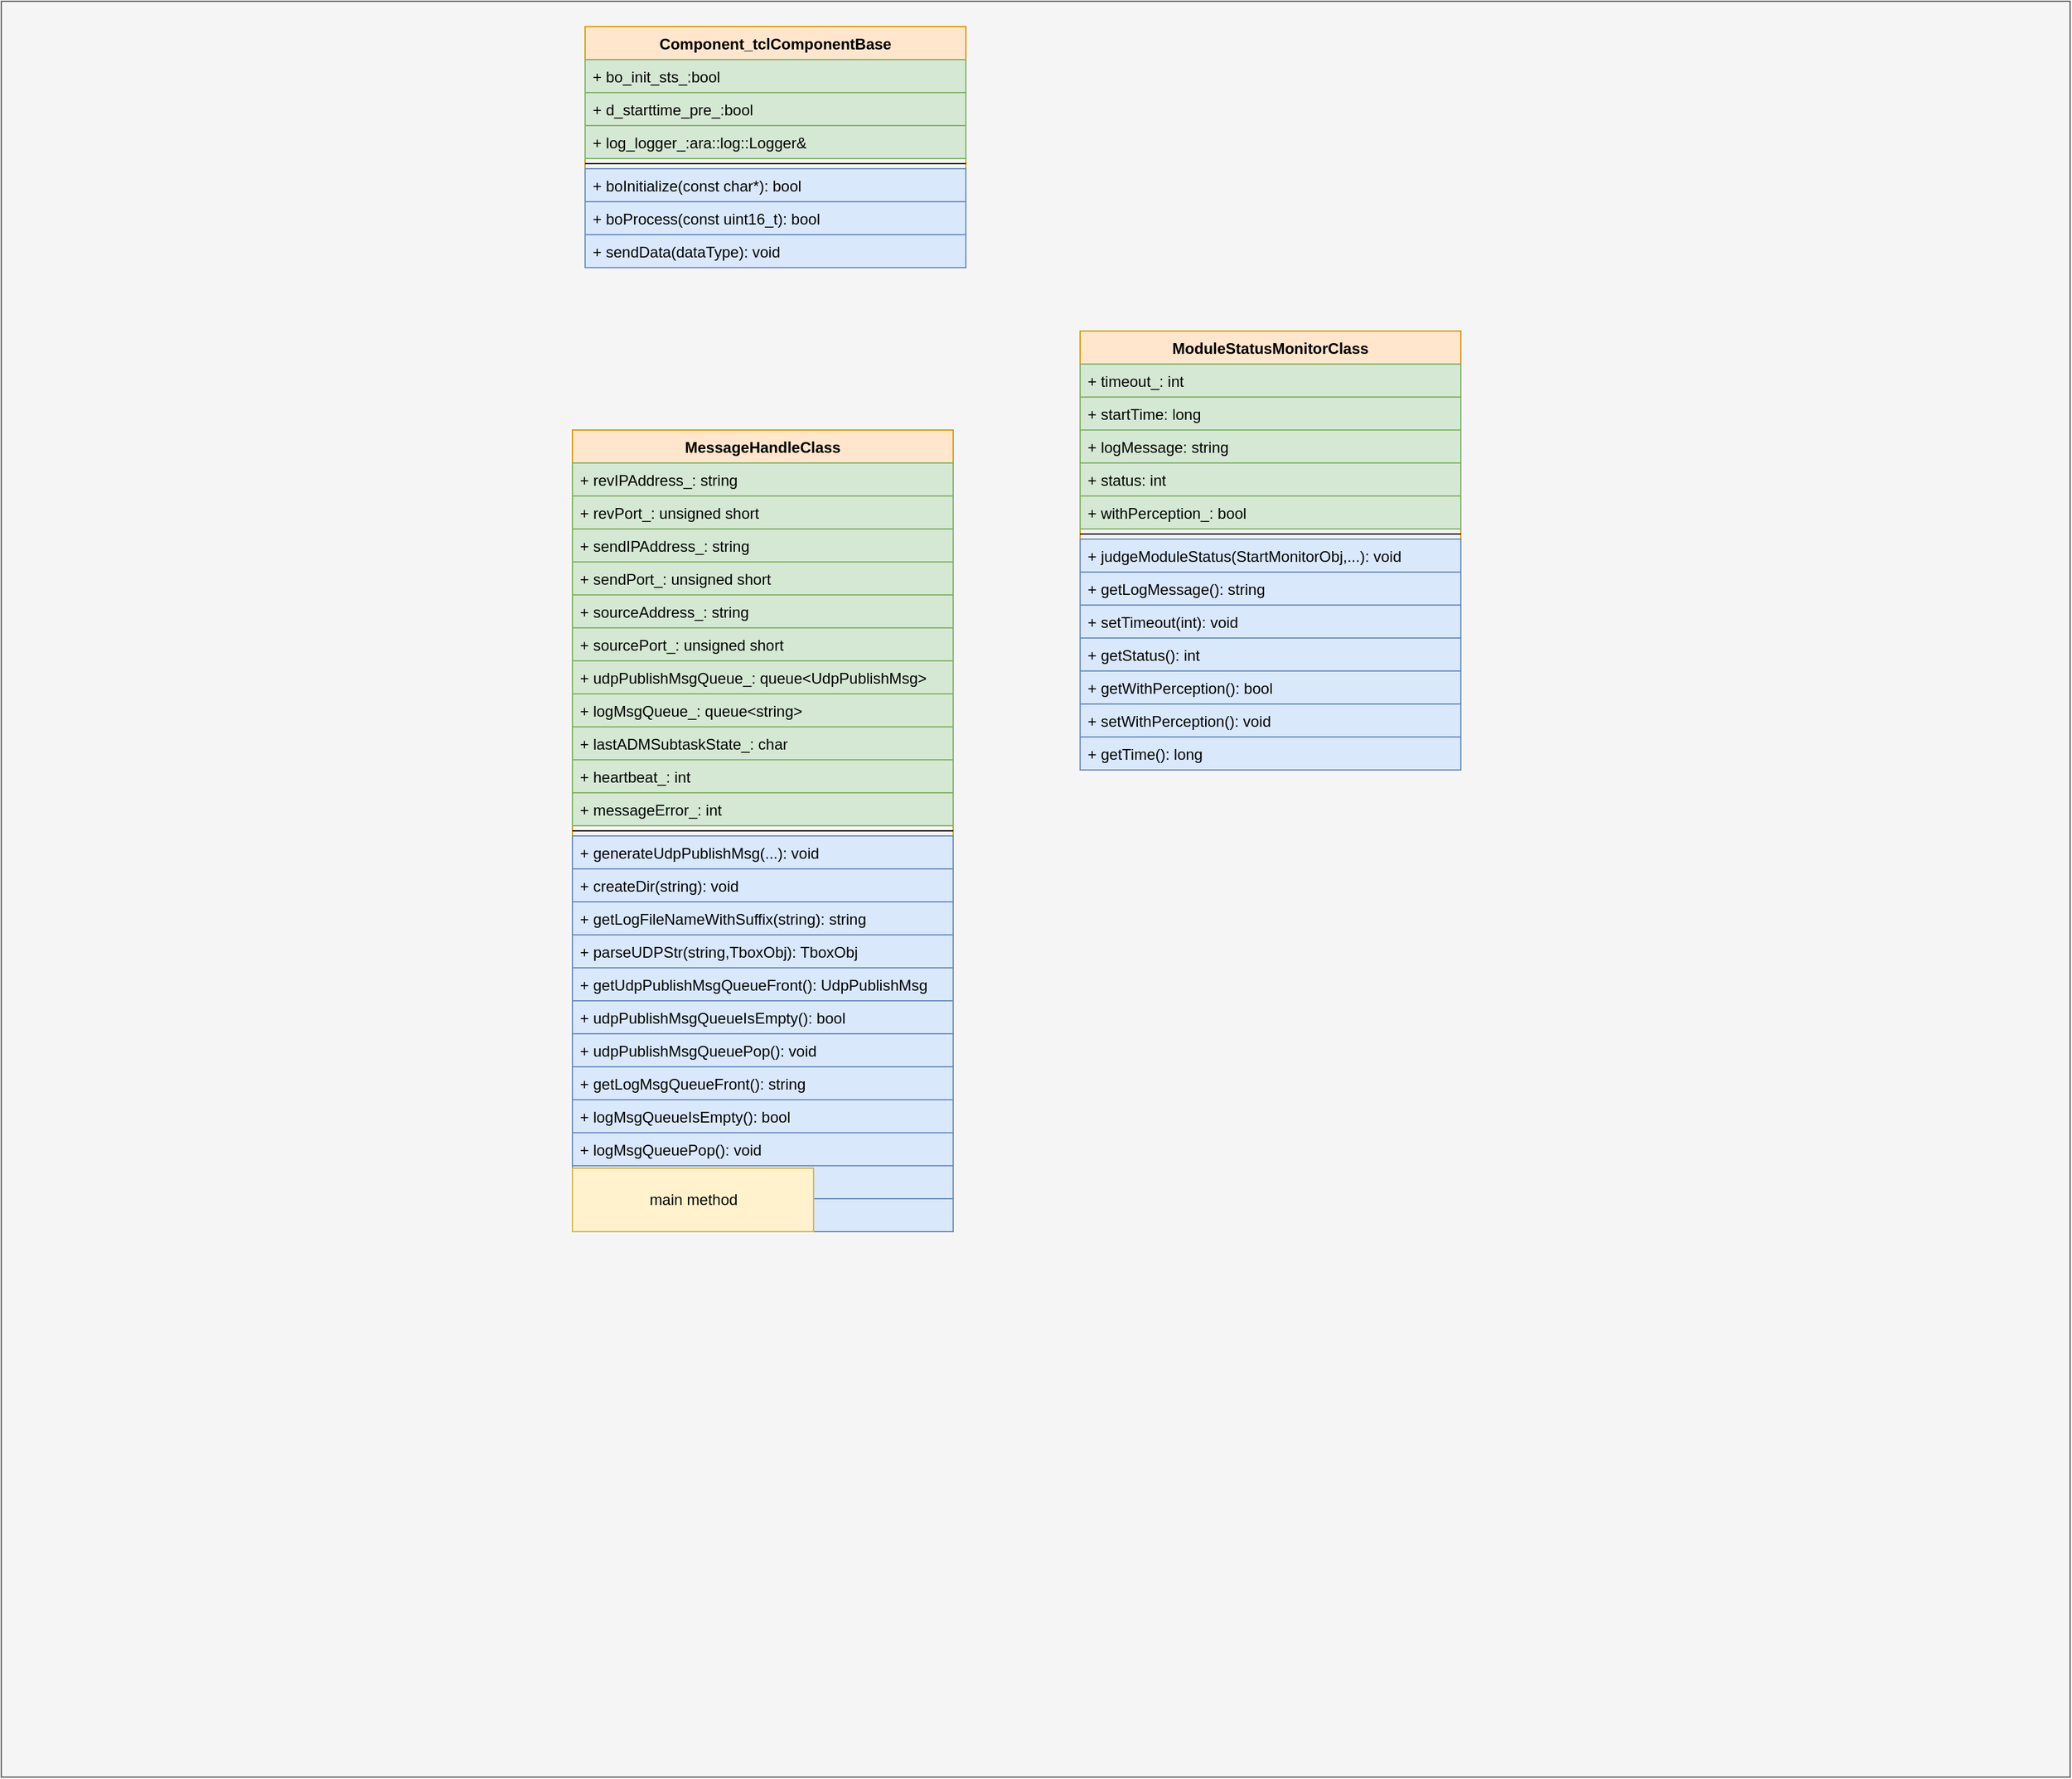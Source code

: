 <mxfile version="21.0.2" type="github">
  <diagram id="OJYYb_9SSu5JKfMCdYpM" name="第 1 页">
    <mxGraphModel dx="1050" dy="580" grid="1" gridSize="10" guides="1" tooltips="1" connect="1" arrows="1" fold="1" page="1" pageScale="1" pageWidth="1200" pageHeight="1600" math="0" shadow="0">
      <root>
        <mxCell id="0" />
        <mxCell id="1" parent="0" />
        <mxCell id="mhRZEJvQ30FoYJ7Jb0JR-1" value="" style="html=1;fillColor=#f5f5f5;fontColor=#333333;strokeColor=#666666;" parent="1" vertex="1">
          <mxGeometry x="10" y="10" width="1630" height="1400" as="geometry" />
        </mxCell>
        <mxCell id="mhRZEJvQ30FoYJ7Jb0JR-2" value="Component_tclComponentBase" style="swimlane;fontStyle=1;align=center;verticalAlign=top;childLayout=stackLayout;horizontal=1;startSize=26;horizontalStack=0;resizeParent=1;resizeParentMax=0;resizeLast=0;collapsible=1;marginBottom=0;fillColor=#ffe6cc;strokeColor=#d79b00;" parent="1" vertex="1">
          <mxGeometry x="470" y="30" width="300" height="190" as="geometry" />
        </mxCell>
        <mxCell id="mhRZEJvQ30FoYJ7Jb0JR-3" value="+ bo_init_sts_:bool " style="text;strokeColor=#82b366;fillColor=#d5e8d4;align=left;verticalAlign=top;spacingLeft=4;spacingRight=4;overflow=hidden;rotatable=0;points=[[0,0.5],[1,0.5]];portConstraint=eastwest;" parent="mhRZEJvQ30FoYJ7Jb0JR-2" vertex="1">
          <mxGeometry y="26" width="300" height="26" as="geometry" />
        </mxCell>
        <mxCell id="mhRZEJvQ30FoYJ7Jb0JR-80" value="+ d_starttime_pre_:bool " style="text;strokeColor=#82b366;fillColor=#d5e8d4;align=left;verticalAlign=top;spacingLeft=4;spacingRight=4;overflow=hidden;rotatable=0;points=[[0,0.5],[1,0.5]];portConstraint=eastwest;" parent="mhRZEJvQ30FoYJ7Jb0JR-2" vertex="1">
          <mxGeometry y="52" width="300" height="26" as="geometry" />
        </mxCell>
        <mxCell id="L8TbZ2yKhSUSz7jvdjla-1" value="+ log_logger_:ara::log::Logger&amp;" style="text;strokeColor=#82b366;fillColor=#d5e8d4;align=left;verticalAlign=top;spacingLeft=4;spacingRight=4;overflow=hidden;rotatable=0;points=[[0,0.5],[1,0.5]];portConstraint=eastwest;" vertex="1" parent="mhRZEJvQ30FoYJ7Jb0JR-2">
          <mxGeometry y="78" width="300" height="26" as="geometry" />
        </mxCell>
        <mxCell id="mhRZEJvQ30FoYJ7Jb0JR-4" value="" style="line;strokeWidth=1;fillColor=none;align=left;verticalAlign=middle;spacingTop=-1;spacingLeft=3;spacingRight=3;rotatable=0;labelPosition=right;points=[];portConstraint=eastwest;" parent="mhRZEJvQ30FoYJ7Jb0JR-2" vertex="1">
          <mxGeometry y="104" width="300" height="8" as="geometry" />
        </mxCell>
        <mxCell id="mhRZEJvQ30FoYJ7Jb0JR-5" value="+ boInitialize(const char*): bool" style="text;strokeColor=#6c8ebf;fillColor=#dae8fc;align=left;verticalAlign=top;spacingLeft=4;spacingRight=4;overflow=hidden;rotatable=0;points=[[0,0.5],[1,0.5]];portConstraint=eastwest;" parent="mhRZEJvQ30FoYJ7Jb0JR-2" vertex="1">
          <mxGeometry y="112" width="300" height="26" as="geometry" />
        </mxCell>
        <mxCell id="mhRZEJvQ30FoYJ7Jb0JR-6" value="+ boProcess(const uint16_t): bool" style="text;strokeColor=#6c8ebf;fillColor=#dae8fc;align=left;verticalAlign=top;spacingLeft=4;spacingRight=4;overflow=hidden;rotatable=0;points=[[0,0.5],[1,0.5]];portConstraint=eastwest;" parent="mhRZEJvQ30FoYJ7Jb0JR-2" vertex="1">
          <mxGeometry y="138" width="300" height="26" as="geometry" />
        </mxCell>
        <mxCell id="mhRZEJvQ30FoYJ7Jb0JR-7" value="+ sendData(dataType): void" style="text;strokeColor=#6c8ebf;fillColor=#dae8fc;align=left;verticalAlign=top;spacingLeft=4;spacingRight=4;overflow=hidden;rotatable=0;points=[[0,0.5],[1,0.5]];portConstraint=eastwest;" parent="mhRZEJvQ30FoYJ7Jb0JR-2" vertex="1">
          <mxGeometry y="164" width="300" height="26" as="geometry" />
        </mxCell>
        <mxCell id="mhRZEJvQ30FoYJ7Jb0JR-8" value="MessageHandleClass" style="swimlane;fontStyle=1;align=center;verticalAlign=top;childLayout=stackLayout;horizontal=1;startSize=26;horizontalStack=0;resizeParent=1;resizeParentMax=0;resizeLast=0;collapsible=1;marginBottom=0;fillColor=#ffe6cc;strokeColor=#d79b00;" parent="1" vertex="1">
          <mxGeometry x="460" y="348" width="300" height="632" as="geometry">
            <mxRectangle x="60" y="38" width="160" height="30" as="alternateBounds" />
          </mxGeometry>
        </mxCell>
        <mxCell id="mhRZEJvQ30FoYJ7Jb0JR-9" value="+ revIPAddress_: string" style="text;strokeColor=#82b366;fillColor=#d5e8d4;align=left;verticalAlign=top;spacingLeft=4;spacingRight=4;overflow=hidden;rotatable=0;points=[[0,0.5],[1,0.5]];portConstraint=eastwest;" parent="mhRZEJvQ30FoYJ7Jb0JR-8" vertex="1">
          <mxGeometry y="26" width="300" height="26" as="geometry" />
        </mxCell>
        <mxCell id="mhRZEJvQ30FoYJ7Jb0JR-10" value="+ revPort_: unsigned short" style="text;strokeColor=#82b366;fillColor=#d5e8d4;align=left;verticalAlign=top;spacingLeft=4;spacingRight=4;overflow=hidden;rotatable=0;points=[[0,0.5],[1,0.5]];portConstraint=eastwest;" parent="mhRZEJvQ30FoYJ7Jb0JR-8" vertex="1">
          <mxGeometry y="52" width="300" height="26" as="geometry" />
        </mxCell>
        <mxCell id="mhRZEJvQ30FoYJ7Jb0JR-11" value="+ sendIPAddress_: string" style="text;strokeColor=#82b366;fillColor=#d5e8d4;align=left;verticalAlign=top;spacingLeft=4;spacingRight=4;overflow=hidden;rotatable=0;points=[[0,0.5],[1,0.5]];portConstraint=eastwest;" parent="mhRZEJvQ30FoYJ7Jb0JR-8" vertex="1">
          <mxGeometry y="78" width="300" height="26" as="geometry" />
        </mxCell>
        <mxCell id="mhRZEJvQ30FoYJ7Jb0JR-12" value="+ sendPort_: unsigned short" style="text;strokeColor=#82b366;fillColor=#d5e8d4;align=left;verticalAlign=top;spacingLeft=4;spacingRight=4;overflow=hidden;rotatable=0;points=[[0,0.5],[1,0.5]];portConstraint=eastwest;" parent="mhRZEJvQ30FoYJ7Jb0JR-8" vertex="1">
          <mxGeometry y="104" width="300" height="26" as="geometry" />
        </mxCell>
        <mxCell id="mhRZEJvQ30FoYJ7Jb0JR-13" value="+ sourceAddress_: string" style="text;strokeColor=#82b366;fillColor=#d5e8d4;align=left;verticalAlign=top;spacingLeft=4;spacingRight=4;overflow=hidden;rotatable=0;points=[[0,0.5],[1,0.5]];portConstraint=eastwest;" parent="mhRZEJvQ30FoYJ7Jb0JR-8" vertex="1">
          <mxGeometry y="130" width="300" height="26" as="geometry" />
        </mxCell>
        <mxCell id="mhRZEJvQ30FoYJ7Jb0JR-14" value="+ sourcePort_: unsigned short" style="text;strokeColor=#82b366;fillColor=#d5e8d4;align=left;verticalAlign=top;spacingLeft=4;spacingRight=4;overflow=hidden;rotatable=0;points=[[0,0.5],[1,0.5]];portConstraint=eastwest;" parent="mhRZEJvQ30FoYJ7Jb0JR-8" vertex="1">
          <mxGeometry y="156" width="300" height="26" as="geometry" />
        </mxCell>
        <mxCell id="mhRZEJvQ30FoYJ7Jb0JR-15" value="+ udpPublishMsgQueue_: queue&lt;UdpPublishMsg&gt;" style="text;strokeColor=#82b366;fillColor=#d5e8d4;align=left;verticalAlign=top;spacingLeft=4;spacingRight=4;overflow=hidden;rotatable=0;points=[[0,0.5],[1,0.5]];portConstraint=eastwest;" parent="mhRZEJvQ30FoYJ7Jb0JR-8" vertex="1">
          <mxGeometry y="182" width="300" height="26" as="geometry" />
        </mxCell>
        <mxCell id="mhRZEJvQ30FoYJ7Jb0JR-16" value="+ logMsgQueue_: queue&lt;string&gt;" style="text;strokeColor=#82b366;fillColor=#d5e8d4;align=left;verticalAlign=top;spacingLeft=4;spacingRight=4;overflow=hidden;rotatable=0;points=[[0,0.5],[1,0.5]];portConstraint=eastwest;" parent="mhRZEJvQ30FoYJ7Jb0JR-8" vertex="1">
          <mxGeometry y="208" width="300" height="26" as="geometry" />
        </mxCell>
        <mxCell id="mhRZEJvQ30FoYJ7Jb0JR-17" value="+ lastADMSubtaskState_: char" style="text;strokeColor=#82b366;fillColor=#d5e8d4;align=left;verticalAlign=top;spacingLeft=4;spacingRight=4;overflow=hidden;rotatable=0;points=[[0,0.5],[1,0.5]];portConstraint=eastwest;" parent="mhRZEJvQ30FoYJ7Jb0JR-8" vertex="1">
          <mxGeometry y="234" width="300" height="26" as="geometry" />
        </mxCell>
        <mxCell id="mhRZEJvQ30FoYJ7Jb0JR-18" value="+ heartbeat_: int" style="text;strokeColor=#82b366;fillColor=#d5e8d4;align=left;verticalAlign=top;spacingLeft=4;spacingRight=4;overflow=hidden;rotatable=0;points=[[0,0.5],[1,0.5]];portConstraint=eastwest;" parent="mhRZEJvQ30FoYJ7Jb0JR-8" vertex="1">
          <mxGeometry y="260" width="300" height="26" as="geometry" />
        </mxCell>
        <mxCell id="mhRZEJvQ30FoYJ7Jb0JR-19" value="+ messageError_: int" style="text;strokeColor=#82b366;fillColor=#d5e8d4;align=left;verticalAlign=top;spacingLeft=4;spacingRight=4;overflow=hidden;rotatable=0;points=[[0,0.5],[1,0.5]];portConstraint=eastwest;" parent="mhRZEJvQ30FoYJ7Jb0JR-8" vertex="1">
          <mxGeometry y="286" width="300" height="26" as="geometry" />
        </mxCell>
        <mxCell id="mhRZEJvQ30FoYJ7Jb0JR-20" value="" style="line;strokeWidth=1;fillColor=none;align=left;verticalAlign=middle;spacingTop=-1;spacingLeft=3;spacingRight=3;rotatable=0;labelPosition=right;points=[];portConstraint=eastwest;" parent="mhRZEJvQ30FoYJ7Jb0JR-8" vertex="1">
          <mxGeometry y="312" width="300" height="8" as="geometry" />
        </mxCell>
        <mxCell id="mhRZEJvQ30FoYJ7Jb0JR-21" value="+ generateUdpPublishMsg(...): void" style="text;strokeColor=#6c8ebf;fillColor=#dae8fc;align=left;verticalAlign=top;spacingLeft=4;spacingRight=4;overflow=hidden;rotatable=0;points=[[0,0.5],[1,0.5]];portConstraint=eastwest;" parent="mhRZEJvQ30FoYJ7Jb0JR-8" vertex="1">
          <mxGeometry y="320" width="300" height="26" as="geometry" />
        </mxCell>
        <mxCell id="mhRZEJvQ30FoYJ7Jb0JR-22" value="+ createDir(string): void" style="text;strokeColor=#6c8ebf;fillColor=#dae8fc;align=left;verticalAlign=top;spacingLeft=4;spacingRight=4;overflow=hidden;rotatable=0;points=[[0,0.5],[1,0.5]];portConstraint=eastwest;" parent="mhRZEJvQ30FoYJ7Jb0JR-8" vertex="1">
          <mxGeometry y="346" width="300" height="26" as="geometry" />
        </mxCell>
        <mxCell id="mhRZEJvQ30FoYJ7Jb0JR-23" value="+ getLogFileNameWithSuffix(string): string" style="text;strokeColor=#6c8ebf;fillColor=#dae8fc;align=left;verticalAlign=top;spacingLeft=4;spacingRight=4;overflow=hidden;rotatable=0;points=[[0,0.5],[1,0.5]];portConstraint=eastwest;" parent="mhRZEJvQ30FoYJ7Jb0JR-8" vertex="1">
          <mxGeometry y="372" width="300" height="26" as="geometry" />
        </mxCell>
        <mxCell id="mhRZEJvQ30FoYJ7Jb0JR-24" value="+ parseUDPStr(string,TboxObj): TboxObj" style="text;strokeColor=#6c8ebf;fillColor=#dae8fc;align=left;verticalAlign=top;spacingLeft=4;spacingRight=4;overflow=hidden;rotatable=0;points=[[0,0.5],[1,0.5]];portConstraint=eastwest;" parent="mhRZEJvQ30FoYJ7Jb0JR-8" vertex="1">
          <mxGeometry y="398" width="300" height="26" as="geometry" />
        </mxCell>
        <mxCell id="mhRZEJvQ30FoYJ7Jb0JR-25" value="+ getUdpPublishMsgQueueFront(): UdpPublishMsg" style="text;strokeColor=#6c8ebf;fillColor=#dae8fc;align=left;verticalAlign=top;spacingLeft=4;spacingRight=4;overflow=hidden;rotatable=0;points=[[0,0.5],[1,0.5]];portConstraint=eastwest;" parent="mhRZEJvQ30FoYJ7Jb0JR-8" vertex="1">
          <mxGeometry y="424" width="300" height="26" as="geometry" />
        </mxCell>
        <mxCell id="mhRZEJvQ30FoYJ7Jb0JR-26" value="+ udpPublishMsgQueueIsEmpty(): bool" style="text;strokeColor=#6c8ebf;fillColor=#dae8fc;align=left;verticalAlign=top;spacingLeft=4;spacingRight=4;overflow=hidden;rotatable=0;points=[[0,0.5],[1,0.5]];portConstraint=eastwest;" parent="mhRZEJvQ30FoYJ7Jb0JR-8" vertex="1">
          <mxGeometry y="450" width="300" height="26" as="geometry" />
        </mxCell>
        <mxCell id="mhRZEJvQ30FoYJ7Jb0JR-27" value="+ udpPublishMsgQueuePop(): void" style="text;strokeColor=#6c8ebf;fillColor=#dae8fc;align=left;verticalAlign=top;spacingLeft=4;spacingRight=4;overflow=hidden;rotatable=0;points=[[0,0.5],[1,0.5]];portConstraint=eastwest;" parent="mhRZEJvQ30FoYJ7Jb0JR-8" vertex="1">
          <mxGeometry y="476" width="300" height="26" as="geometry" />
        </mxCell>
        <mxCell id="mhRZEJvQ30FoYJ7Jb0JR-28" value="+ getLogMsgQueueFront(): string" style="text;strokeColor=#6c8ebf;fillColor=#dae8fc;align=left;verticalAlign=top;spacingLeft=4;spacingRight=4;overflow=hidden;rotatable=0;points=[[0,0.5],[1,0.5]];portConstraint=eastwest;" parent="mhRZEJvQ30FoYJ7Jb0JR-8" vertex="1">
          <mxGeometry y="502" width="300" height="26" as="geometry" />
        </mxCell>
        <mxCell id="mhRZEJvQ30FoYJ7Jb0JR-29" value="+ logMsgQueueIsEmpty(): bool" style="text;strokeColor=#6c8ebf;fillColor=#dae8fc;align=left;verticalAlign=top;spacingLeft=4;spacingRight=4;overflow=hidden;rotatable=0;points=[[0,0.5],[1,0.5]];portConstraint=eastwest;" parent="mhRZEJvQ30FoYJ7Jb0JR-8" vertex="1">
          <mxGeometry y="528" width="300" height="26" as="geometry" />
        </mxCell>
        <mxCell id="mhRZEJvQ30FoYJ7Jb0JR-30" value="+ logMsgQueuePop(): void" style="text;strokeColor=#6c8ebf;fillColor=#dae8fc;align=left;verticalAlign=top;spacingLeft=4;spacingRight=4;overflow=hidden;rotatable=0;points=[[0,0.5],[1,0.5]];portConstraint=eastwest;" parent="mhRZEJvQ30FoYJ7Jb0JR-8" vertex="1">
          <mxGeometry y="554" width="300" height="26" as="geometry" />
        </mxCell>
        <mxCell id="mhRZEJvQ30FoYJ7Jb0JR-31" value="+ logMsgQueuePush(): void" style="text;strokeColor=#6c8ebf;fillColor=#dae8fc;align=left;verticalAlign=top;spacingLeft=4;spacingRight=4;overflow=hidden;rotatable=0;points=[[0,0.5],[1,0.5]];portConstraint=eastwest;" parent="mhRZEJvQ30FoYJ7Jb0JR-8" vertex="1">
          <mxGeometry y="580" width="300" height="26" as="geometry" />
        </mxCell>
        <mxCell id="mhRZEJvQ30FoYJ7Jb0JR-32" value="+ get()  set(dataType)" style="text;strokeColor=#6c8ebf;fillColor=#dae8fc;align=left;verticalAlign=top;spacingLeft=4;spacingRight=4;overflow=hidden;rotatable=0;points=[[0,0.5],[1,0.5]];portConstraint=eastwest;" parent="mhRZEJvQ30FoYJ7Jb0JR-8" vertex="1">
          <mxGeometry y="606" width="300" height="26" as="geometry" />
        </mxCell>
        <mxCell id="mhRZEJvQ30FoYJ7Jb0JR-33" value="ModuleStatusMonitorClass" style="swimlane;fontStyle=1;align=center;verticalAlign=top;childLayout=stackLayout;horizontal=1;startSize=26;horizontalStack=0;resizeParent=1;resizeParentMax=0;resizeLast=0;collapsible=1;marginBottom=0;fillColor=#ffe6cc;strokeColor=#d79b00;" parent="1" vertex="1">
          <mxGeometry x="860" y="270" width="300" height="346" as="geometry" />
        </mxCell>
        <mxCell id="mhRZEJvQ30FoYJ7Jb0JR-34" value="+ timeout_: int" style="text;strokeColor=#82b366;fillColor=#d5e8d4;align=left;verticalAlign=top;spacingLeft=4;spacingRight=4;overflow=hidden;rotatable=0;points=[[0,0.5],[1,0.5]];portConstraint=eastwest;" parent="mhRZEJvQ30FoYJ7Jb0JR-33" vertex="1">
          <mxGeometry y="26" width="300" height="26" as="geometry" />
        </mxCell>
        <mxCell id="mhRZEJvQ30FoYJ7Jb0JR-35" value="+ startTime: long" style="text;strokeColor=#82b366;fillColor=#d5e8d4;align=left;verticalAlign=top;spacingLeft=4;spacingRight=4;overflow=hidden;rotatable=0;points=[[0,0.5],[1,0.5]];portConstraint=eastwest;" parent="mhRZEJvQ30FoYJ7Jb0JR-33" vertex="1">
          <mxGeometry y="52" width="300" height="26" as="geometry" />
        </mxCell>
        <mxCell id="mhRZEJvQ30FoYJ7Jb0JR-36" value="+ logMessage: string" style="text;strokeColor=#82b366;fillColor=#d5e8d4;align=left;verticalAlign=top;spacingLeft=4;spacingRight=4;overflow=hidden;rotatable=0;points=[[0,0.5],[1,0.5]];portConstraint=eastwest;" parent="mhRZEJvQ30FoYJ7Jb0JR-33" vertex="1">
          <mxGeometry y="78" width="300" height="26" as="geometry" />
        </mxCell>
        <mxCell id="mhRZEJvQ30FoYJ7Jb0JR-37" value="+ status: int" style="text;strokeColor=#82b366;fillColor=#d5e8d4;align=left;verticalAlign=top;spacingLeft=4;spacingRight=4;overflow=hidden;rotatable=0;points=[[0,0.5],[1,0.5]];portConstraint=eastwest;" parent="mhRZEJvQ30FoYJ7Jb0JR-33" vertex="1">
          <mxGeometry y="104" width="300" height="26" as="geometry" />
        </mxCell>
        <mxCell id="mhRZEJvQ30FoYJ7Jb0JR-38" value="+ withPerception_: bool" style="text;strokeColor=#82b366;fillColor=#d5e8d4;align=left;verticalAlign=top;spacingLeft=4;spacingRight=4;overflow=hidden;rotatable=0;points=[[0,0.5],[1,0.5]];portConstraint=eastwest;" parent="mhRZEJvQ30FoYJ7Jb0JR-33" vertex="1">
          <mxGeometry y="130" width="300" height="26" as="geometry" />
        </mxCell>
        <mxCell id="mhRZEJvQ30FoYJ7Jb0JR-39" value="" style="line;strokeWidth=1;fillColor=none;align=left;verticalAlign=middle;spacingTop=-1;spacingLeft=3;spacingRight=3;rotatable=0;labelPosition=right;points=[];portConstraint=eastwest;" parent="mhRZEJvQ30FoYJ7Jb0JR-33" vertex="1">
          <mxGeometry y="156" width="300" height="8" as="geometry" />
        </mxCell>
        <mxCell id="mhRZEJvQ30FoYJ7Jb0JR-40" value="+ judgeModuleStatus(StartMonitorObj,...): void" style="text;strokeColor=#6c8ebf;fillColor=#dae8fc;align=left;verticalAlign=top;spacingLeft=4;spacingRight=4;overflow=hidden;rotatable=0;points=[[0,0.5],[1,0.5]];portConstraint=eastwest;" parent="mhRZEJvQ30FoYJ7Jb0JR-33" vertex="1">
          <mxGeometry y="164" width="300" height="26" as="geometry" />
        </mxCell>
        <mxCell id="mhRZEJvQ30FoYJ7Jb0JR-41" value="+ getLogMessage(): string" style="text;strokeColor=#6c8ebf;fillColor=#dae8fc;align=left;verticalAlign=top;spacingLeft=4;spacingRight=4;overflow=hidden;rotatable=0;points=[[0,0.5],[1,0.5]];portConstraint=eastwest;" parent="mhRZEJvQ30FoYJ7Jb0JR-33" vertex="1">
          <mxGeometry y="190" width="300" height="26" as="geometry" />
        </mxCell>
        <mxCell id="mhRZEJvQ30FoYJ7Jb0JR-42" value="+ setTimeout(int): void" style="text;strokeColor=#6c8ebf;fillColor=#dae8fc;align=left;verticalAlign=top;spacingLeft=4;spacingRight=4;overflow=hidden;rotatable=0;points=[[0,0.5],[1,0.5]];portConstraint=eastwest;" parent="mhRZEJvQ30FoYJ7Jb0JR-33" vertex="1">
          <mxGeometry y="216" width="300" height="26" as="geometry" />
        </mxCell>
        <mxCell id="mhRZEJvQ30FoYJ7Jb0JR-43" value="+ getStatus(): int" style="text;strokeColor=#6c8ebf;fillColor=#dae8fc;align=left;verticalAlign=top;spacingLeft=4;spacingRight=4;overflow=hidden;rotatable=0;points=[[0,0.5],[1,0.5]];portConstraint=eastwest;" parent="mhRZEJvQ30FoYJ7Jb0JR-33" vertex="1">
          <mxGeometry y="242" width="300" height="26" as="geometry" />
        </mxCell>
        <mxCell id="mhRZEJvQ30FoYJ7Jb0JR-44" value="+ getWithPerception(): bool" style="text;strokeColor=#6c8ebf;fillColor=#dae8fc;align=left;verticalAlign=top;spacingLeft=4;spacingRight=4;overflow=hidden;rotatable=0;points=[[0,0.5],[1,0.5]];portConstraint=eastwest;" parent="mhRZEJvQ30FoYJ7Jb0JR-33" vertex="1">
          <mxGeometry y="268" width="300" height="26" as="geometry" />
        </mxCell>
        <mxCell id="mhRZEJvQ30FoYJ7Jb0JR-45" value="+ setWithPerception(): void" style="text;strokeColor=#6c8ebf;fillColor=#dae8fc;align=left;verticalAlign=top;spacingLeft=4;spacingRight=4;overflow=hidden;rotatable=0;points=[[0,0.5],[1,0.5]];portConstraint=eastwest;" parent="mhRZEJvQ30FoYJ7Jb0JR-33" vertex="1">
          <mxGeometry y="294" width="300" height="26" as="geometry" />
        </mxCell>
        <mxCell id="mhRZEJvQ30FoYJ7Jb0JR-46" value="+ getTime(): long" style="text;strokeColor=#6c8ebf;fillColor=#dae8fc;align=left;verticalAlign=top;spacingLeft=4;spacingRight=4;overflow=hidden;rotatable=0;points=[[0,0.5],[1,0.5]];portConstraint=eastwest;" parent="mhRZEJvQ30FoYJ7Jb0JR-33" vertex="1">
          <mxGeometry y="320" width="300" height="26" as="geometry" />
        </mxCell>
        <mxCell id="mhRZEJvQ30FoYJ7Jb0JR-47" value="main method" style="html=1;fillColor=#fff2cc;strokeColor=#d6b656;" parent="1" vertex="1">
          <mxGeometry x="460" y="930" width="190" height="50" as="geometry" />
        </mxCell>
      </root>
    </mxGraphModel>
  </diagram>
</mxfile>
